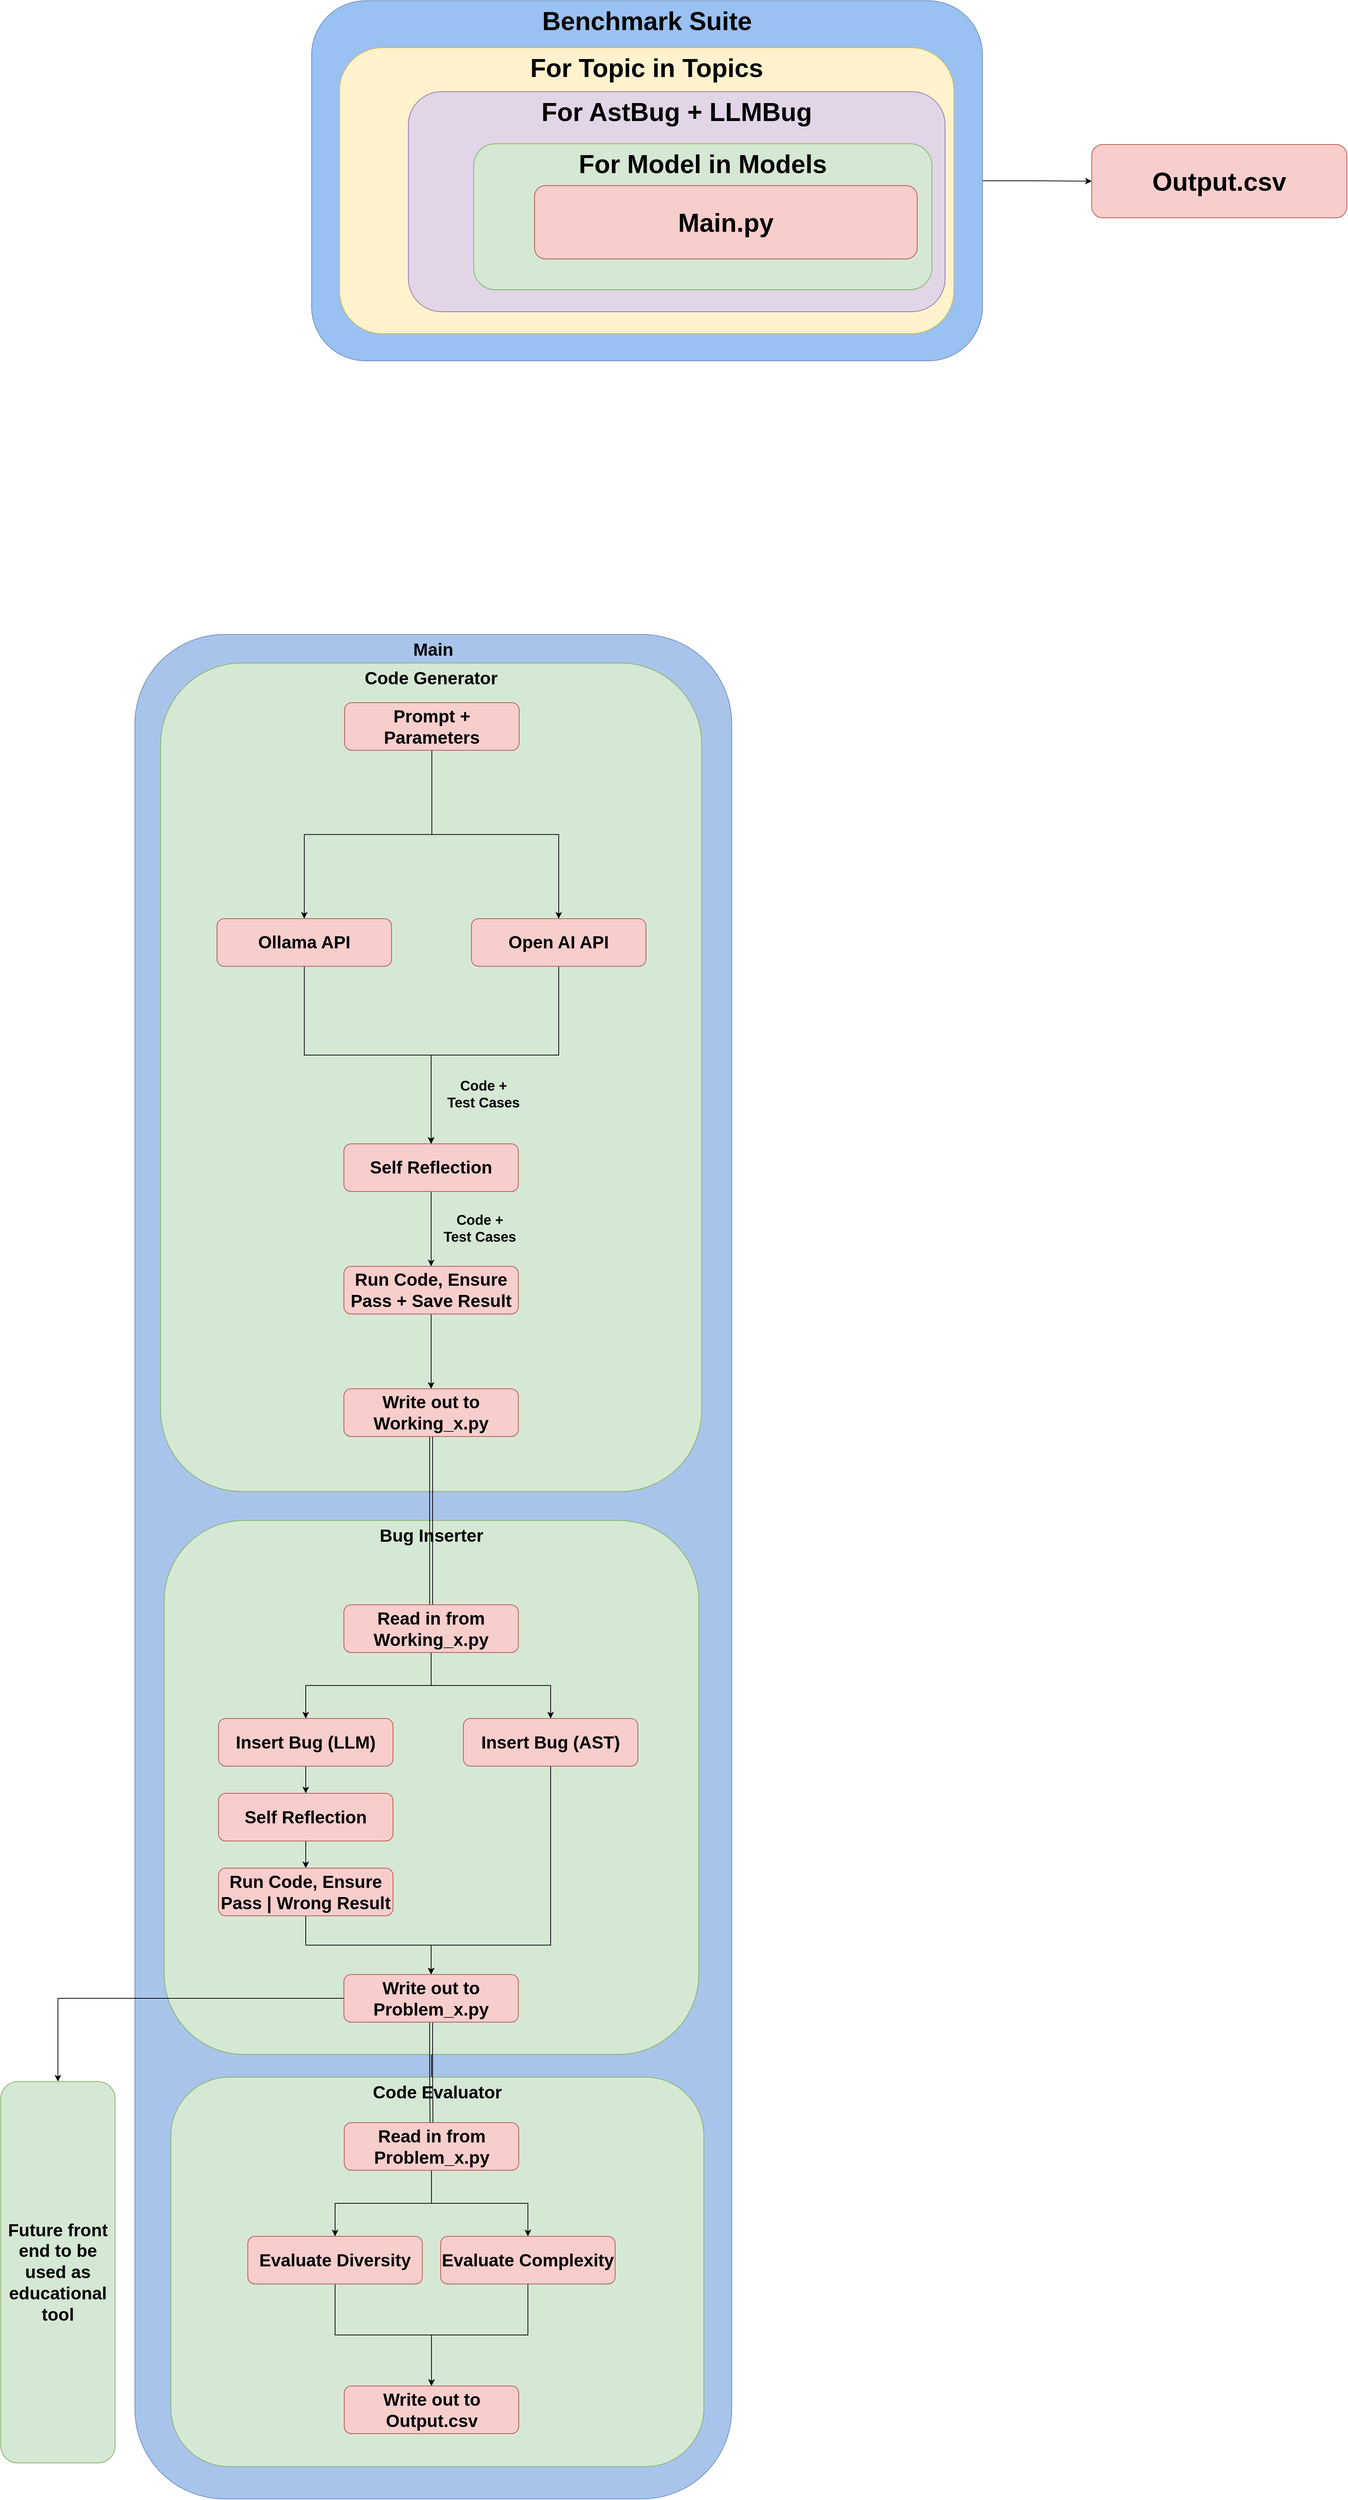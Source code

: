 <mxfile version="26.0.16">
  <diagram name="Page-1" id="ktF5TGMckmJRGJdR5RHU">
    <mxGraphModel dx="3807" dy="2695" grid="0" gridSize="10" guides="0" tooltips="1" connect="1" arrows="1" fold="1" page="0" pageScale="1" pageWidth="850" pageHeight="1100" math="0" shadow="0">
      <root>
        <mxCell id="0" />
        <mxCell id="1" parent="0" />
        <mxCell id="Ha7d3gf7u0IMwQA5T3X--1" value="Main" style="rounded=1;whiteSpace=wrap;html=1;verticalAlign=top;fontStyle=1;fontSize=24;fillColor=#A9C4EB;strokeColor=#6c8ebf;gradientColor=none;" parent="1" vertex="1">
          <mxGeometry x="-849" y="-251" width="814" height="2542" as="geometry" />
        </mxCell>
        <mxCell id="Ha7d3gf7u0IMwQA5T3X--3" value="Code Generator" style="rounded=1;whiteSpace=wrap;html=1;verticalAlign=top;fontStyle=1;fontSize=24;fillColor=#d5e8d4;strokeColor=#82b366;" parent="1" vertex="1">
          <mxGeometry x="-814" y="-212" width="738" height="1129.5" as="geometry" />
        </mxCell>
        <mxCell id="Ha7d3gf7u0IMwQA5T3X--21" style="edgeStyle=orthogonalEdgeStyle;rounded=0;orthogonalLoop=1;jettySize=auto;html=1;entryX=0.5;entryY=0;entryDx=0;entryDy=0;" parent="1" source="Ha7d3gf7u0IMwQA5T3X--4" target="Ha7d3gf7u0IMwQA5T3X--15" edge="1">
          <mxGeometry relative="1" as="geometry" />
        </mxCell>
        <mxCell id="Ha7d3gf7u0IMwQA5T3X--4" value="Open AI API" style="rounded=1;whiteSpace=wrap;html=1;verticalAlign=middle;fontStyle=1;fontSize=24;fillColor=#f8cecc;strokeColor=#b85450;" parent="1" vertex="1">
          <mxGeometry x="-390" y="136.5" width="238" height="65" as="geometry" />
        </mxCell>
        <mxCell id="N74gYBF_VX5_qr-qW0XE-6" value="" style="edgeStyle=orthogonalEdgeStyle;rounded=0;orthogonalLoop=1;jettySize=auto;html=1;" edge="1" parent="1" source="Ha7d3gf7u0IMwQA5T3X--6" target="Ha7d3gf7u0IMwQA5T3X--46">
          <mxGeometry relative="1" as="geometry" />
        </mxCell>
        <mxCell id="Ha7d3gf7u0IMwQA5T3X--6" value="Bug Inserter" style="rounded=1;whiteSpace=wrap;html=1;verticalAlign=top;fontStyle=1;fontSize=24;fillColor=#d5e8d4;strokeColor=#82b366;" parent="1" vertex="1">
          <mxGeometry x="-809" y="957" width="729" height="728" as="geometry" />
        </mxCell>
        <mxCell id="Ha7d3gf7u0IMwQA5T3X--9" value="Code Evaluator" style="rounded=1;whiteSpace=wrap;html=1;verticalAlign=top;fontStyle=1;fontSize=24;fillColor=#d5e8d4;strokeColor=#82b366;" parent="1" vertex="1">
          <mxGeometry x="-800" y="1716" width="727" height="531" as="geometry" />
        </mxCell>
        <mxCell id="Ha7d3gf7u0IMwQA5T3X--20" style="edgeStyle=orthogonalEdgeStyle;rounded=0;orthogonalLoop=1;jettySize=auto;html=1;entryX=0.5;entryY=0;entryDx=0;entryDy=0;" parent="1" source="Ha7d3gf7u0IMwQA5T3X--10" target="Ha7d3gf7u0IMwQA5T3X--15" edge="1">
          <mxGeometry relative="1" as="geometry" />
        </mxCell>
        <mxCell id="Ha7d3gf7u0IMwQA5T3X--23" value="Code +&lt;br style=&quot;font-size: 19px;&quot;&gt;Test Cases" style="edgeLabel;html=1;align=center;verticalAlign=middle;resizable=0;points=[];fontSize=19;labelBackgroundColor=none;fontStyle=1" parent="Ha7d3gf7u0IMwQA5T3X--20" vertex="1" connectable="0">
          <mxGeometry x="0.658" y="-2" relative="1" as="geometry">
            <mxPoint x="68" y="186" as="offset" />
          </mxGeometry>
        </mxCell>
        <mxCell id="Ha7d3gf7u0IMwQA5T3X--10" value="Ollama API" style="rounded=1;whiteSpace=wrap;html=1;verticalAlign=middle;fontStyle=1;fontSize=24;fillColor=#f8cecc;strokeColor=#b85450;" parent="1" vertex="1">
          <mxGeometry x="-737" y="136.5" width="238" height="65" as="geometry" />
        </mxCell>
        <mxCell id="Ha7d3gf7u0IMwQA5T3X--39" style="edgeStyle=orthogonalEdgeStyle;rounded=0;orthogonalLoop=1;jettySize=auto;html=1;entryX=0.5;entryY=0;entryDx=0;entryDy=0;" parent="1" source="Ha7d3gf7u0IMwQA5T3X--11" target="Ha7d3gf7u0IMwQA5T3X--38" edge="1">
          <mxGeometry relative="1" as="geometry" />
        </mxCell>
        <mxCell id="Ha7d3gf7u0IMwQA5T3X--11" value="Insert Bug (LLM)" style="rounded=1;whiteSpace=wrap;html=1;verticalAlign=middle;fontStyle=1;fontSize=24;fillColor=#f8cecc;strokeColor=#b85450;" parent="1" vertex="1">
          <mxGeometry x="-735" y="1227" width="238" height="65" as="geometry" />
        </mxCell>
        <mxCell id="Ha7d3gf7u0IMwQA5T3X--45" style="edgeStyle=orthogonalEdgeStyle;rounded=0;orthogonalLoop=1;jettySize=auto;html=1;entryX=0.5;entryY=0;entryDx=0;entryDy=0;" parent="1" source="Ha7d3gf7u0IMwQA5T3X--12" target="Ha7d3gf7u0IMwQA5T3X--43" edge="1">
          <mxGeometry relative="1" as="geometry">
            <Array as="points">
              <mxPoint x="-282" y="1536" />
              <mxPoint x="-445" y="1536" />
            </Array>
          </mxGeometry>
        </mxCell>
        <mxCell id="Ha7d3gf7u0IMwQA5T3X--12" value="Insert Bug (AST)" style="rounded=1;whiteSpace=wrap;html=1;verticalAlign=middle;fontStyle=1;fontSize=24;fillColor=#f8cecc;strokeColor=#b85450;" parent="1" vertex="1">
          <mxGeometry x="-401" y="1227" width="238" height="65" as="geometry" />
        </mxCell>
        <mxCell id="Ha7d3gf7u0IMwQA5T3X--56" style="edgeStyle=orthogonalEdgeStyle;rounded=0;orthogonalLoop=1;jettySize=auto;html=1;entryX=0.5;entryY=0;entryDx=0;entryDy=0;" parent="1" source="Ha7d3gf7u0IMwQA5T3X--13" target="Ha7d3gf7u0IMwQA5T3X--55" edge="1">
          <mxGeometry relative="1" as="geometry" />
        </mxCell>
        <mxCell id="Ha7d3gf7u0IMwQA5T3X--13" value="Evaluate Diversity" style="rounded=1;whiteSpace=wrap;html=1;verticalAlign=middle;fontStyle=1;fontSize=24;fillColor=#f8cecc;strokeColor=#b85450;" parent="1" vertex="1">
          <mxGeometry x="-695" y="1933" width="238" height="65" as="geometry" />
        </mxCell>
        <mxCell id="Ha7d3gf7u0IMwQA5T3X--57" style="edgeStyle=orthogonalEdgeStyle;rounded=0;orthogonalLoop=1;jettySize=auto;html=1;entryX=0.5;entryY=0;entryDx=0;entryDy=0;" parent="1" source="Ha7d3gf7u0IMwQA5T3X--14" target="Ha7d3gf7u0IMwQA5T3X--55" edge="1">
          <mxGeometry relative="1" as="geometry" />
        </mxCell>
        <mxCell id="Ha7d3gf7u0IMwQA5T3X--14" value="Evaluate Complexity" style="rounded=1;whiteSpace=wrap;html=1;verticalAlign=middle;fontStyle=1;fontSize=24;fillColor=#f8cecc;strokeColor=#b85450;" parent="1" vertex="1">
          <mxGeometry x="-432" y="1933" width="238" height="65" as="geometry" />
        </mxCell>
        <mxCell id="Ha7d3gf7u0IMwQA5T3X--25" style="edgeStyle=orthogonalEdgeStyle;rounded=0;orthogonalLoop=1;jettySize=auto;html=1;entryX=0.5;entryY=0;entryDx=0;entryDy=0;" parent="1" source="Ha7d3gf7u0IMwQA5T3X--15" target="Ha7d3gf7u0IMwQA5T3X--24" edge="1">
          <mxGeometry relative="1" as="geometry" />
        </mxCell>
        <mxCell id="Ha7d3gf7u0IMwQA5T3X--15" value="Self Reflection" style="rounded=1;whiteSpace=wrap;html=1;verticalAlign=middle;fontStyle=1;fontSize=24;fillColor=#f8cecc;strokeColor=#b85450;" parent="1" vertex="1">
          <mxGeometry x="-564" y="443.5" width="238" height="65" as="geometry" />
        </mxCell>
        <mxCell id="Ha7d3gf7u0IMwQA5T3X--30" style="edgeStyle=orthogonalEdgeStyle;rounded=0;orthogonalLoop=1;jettySize=auto;html=1;entryX=0.5;entryY=0;entryDx=0;entryDy=0;" parent="1" source="Ha7d3gf7u0IMwQA5T3X--24" target="Ha7d3gf7u0IMwQA5T3X--29" edge="1">
          <mxGeometry relative="1" as="geometry" />
        </mxCell>
        <mxCell id="Ha7d3gf7u0IMwQA5T3X--24" value="Run Code, Ensure Pass + Save Result" style="rounded=1;whiteSpace=wrap;html=1;verticalAlign=middle;fontStyle=1;fontSize=24;fillColor=#f8cecc;strokeColor=#b85450;" parent="1" vertex="1">
          <mxGeometry x="-564" y="610.5" width="238" height="65" as="geometry" />
        </mxCell>
        <mxCell id="Ha7d3gf7u0IMwQA5T3X--26" value="Code +&lt;br style=&quot;font-size: 19px;&quot;&gt;Test Cases" style="edgeLabel;html=1;align=center;verticalAlign=middle;resizable=0;points=[];fontSize=19;labelBackgroundColor=none;fontStyle=1" parent="1" vertex="1" connectable="0">
          <mxGeometry x="-374.001" y="375.502" as="geometry" />
        </mxCell>
        <mxCell id="N74gYBF_VX5_qr-qW0XE-2" style="edgeStyle=orthogonalEdgeStyle;rounded=0;orthogonalLoop=1;jettySize=auto;html=1;entryX=0.5;entryY=0;entryDx=0;entryDy=0;shape=link;" edge="1" parent="1" source="Ha7d3gf7u0IMwQA5T3X--29" target="Ha7d3gf7u0IMwQA5T3X--31">
          <mxGeometry relative="1" as="geometry" />
        </mxCell>
        <mxCell id="Ha7d3gf7u0IMwQA5T3X--29" value="Write out to Working_x.py" style="rounded=1;whiteSpace=wrap;html=1;verticalAlign=middle;fontStyle=1;fontSize=24;fillColor=#f8cecc;strokeColor=#b85450;" parent="1" vertex="1">
          <mxGeometry x="-564" y="777.5" width="238" height="65" as="geometry" />
        </mxCell>
        <mxCell id="Ha7d3gf7u0IMwQA5T3X--32" style="edgeStyle=orthogonalEdgeStyle;rounded=0;orthogonalLoop=1;jettySize=auto;html=1;entryX=0.5;entryY=0;entryDx=0;entryDy=0;" parent="1" source="Ha7d3gf7u0IMwQA5T3X--31" target="Ha7d3gf7u0IMwQA5T3X--11" edge="1">
          <mxGeometry relative="1" as="geometry" />
        </mxCell>
        <mxCell id="Ha7d3gf7u0IMwQA5T3X--33" style="edgeStyle=orthogonalEdgeStyle;rounded=0;orthogonalLoop=1;jettySize=auto;html=1;entryX=0.5;entryY=0;entryDx=0;entryDy=0;" parent="1" source="Ha7d3gf7u0IMwQA5T3X--31" target="Ha7d3gf7u0IMwQA5T3X--12" edge="1">
          <mxGeometry relative="1" as="geometry" />
        </mxCell>
        <mxCell id="Ha7d3gf7u0IMwQA5T3X--31" value="Read in from Working_x.py" style="rounded=1;whiteSpace=wrap;html=1;verticalAlign=middle;fontStyle=1;fontSize=24;fillColor=#f8cecc;strokeColor=#b85450;" parent="1" vertex="1">
          <mxGeometry x="-564" y="1072" width="238" height="65" as="geometry" />
        </mxCell>
        <mxCell id="Ha7d3gf7u0IMwQA5T3X--42" style="edgeStyle=orthogonalEdgeStyle;rounded=0;orthogonalLoop=1;jettySize=auto;html=1;entryX=0.5;entryY=0;entryDx=0;entryDy=0;" parent="1" source="Ha7d3gf7u0IMwQA5T3X--38" target="Ha7d3gf7u0IMwQA5T3X--40" edge="1">
          <mxGeometry relative="1" as="geometry" />
        </mxCell>
        <mxCell id="Ha7d3gf7u0IMwQA5T3X--38" value="Self Reflection" style="rounded=1;whiteSpace=wrap;html=1;verticalAlign=middle;fontStyle=1;fontSize=24;fillColor=#f8cecc;strokeColor=#b85450;" parent="1" vertex="1">
          <mxGeometry x="-735" y="1329" width="238" height="65" as="geometry" />
        </mxCell>
        <mxCell id="Ha7d3gf7u0IMwQA5T3X--44" style="edgeStyle=orthogonalEdgeStyle;rounded=0;orthogonalLoop=1;jettySize=auto;html=1;entryX=0.5;entryY=0;entryDx=0;entryDy=0;" parent="1" source="Ha7d3gf7u0IMwQA5T3X--40" target="Ha7d3gf7u0IMwQA5T3X--43" edge="1">
          <mxGeometry relative="1" as="geometry" />
        </mxCell>
        <mxCell id="Ha7d3gf7u0IMwQA5T3X--40" value="Run Code, Ensure Pass | Wrong Result" style="rounded=1;whiteSpace=wrap;html=1;verticalAlign=middle;fontStyle=1;fontSize=24;fillColor=#f8cecc;strokeColor=#b85450;" parent="1" vertex="1">
          <mxGeometry x="-735" y="1431" width="238" height="65" as="geometry" />
        </mxCell>
        <mxCell id="N74gYBF_VX5_qr-qW0XE-1" style="edgeStyle=orthogonalEdgeStyle;rounded=0;orthogonalLoop=1;jettySize=auto;html=1;entryX=0.5;entryY=0;entryDx=0;entryDy=0;shape=link;" edge="1" parent="1" source="Ha7d3gf7u0IMwQA5T3X--43" target="Ha7d3gf7u0IMwQA5T3X--46">
          <mxGeometry relative="1" as="geometry" />
        </mxCell>
        <mxCell id="N74gYBF_VX5_qr-qW0XE-8" style="edgeStyle=orthogonalEdgeStyle;rounded=0;orthogonalLoop=1;jettySize=auto;html=1;entryX=0.5;entryY=0;entryDx=0;entryDy=0;" edge="1" parent="1" source="Ha7d3gf7u0IMwQA5T3X--43" target="N74gYBF_VX5_qr-qW0XE-7">
          <mxGeometry relative="1" as="geometry" />
        </mxCell>
        <mxCell id="Ha7d3gf7u0IMwQA5T3X--43" value="Write out to Problem_x.py" style="rounded=1;whiteSpace=wrap;html=1;verticalAlign=middle;fontStyle=1;fontSize=24;fillColor=#f8cecc;strokeColor=#b85450;" parent="1" vertex="1">
          <mxGeometry x="-564" y="1576" width="238" height="65" as="geometry" />
        </mxCell>
        <mxCell id="Ha7d3gf7u0IMwQA5T3X--47" style="edgeStyle=orthogonalEdgeStyle;rounded=0;orthogonalLoop=1;jettySize=auto;html=1;entryX=0.5;entryY=0;entryDx=0;entryDy=0;" parent="1" source="Ha7d3gf7u0IMwQA5T3X--46" target="Ha7d3gf7u0IMwQA5T3X--13" edge="1">
          <mxGeometry relative="1" as="geometry" />
        </mxCell>
        <mxCell id="Ha7d3gf7u0IMwQA5T3X--48" style="edgeStyle=orthogonalEdgeStyle;rounded=0;orthogonalLoop=1;jettySize=auto;html=1;entryX=0.5;entryY=0;entryDx=0;entryDy=0;" parent="1" source="Ha7d3gf7u0IMwQA5T3X--46" target="Ha7d3gf7u0IMwQA5T3X--14" edge="1">
          <mxGeometry relative="1" as="geometry" />
        </mxCell>
        <mxCell id="Ha7d3gf7u0IMwQA5T3X--46" value="Read in from Problem_x.py" style="rounded=1;whiteSpace=wrap;html=1;verticalAlign=middle;fontStyle=1;fontSize=24;fillColor=#f8cecc;strokeColor=#b85450;" parent="1" vertex="1">
          <mxGeometry x="-563.5" y="1778" width="238" height="65" as="geometry" />
        </mxCell>
        <mxCell id="Ha7d3gf7u0IMwQA5T3X--55" value="Write out to Output.csv" style="rounded=1;whiteSpace=wrap;html=1;verticalAlign=middle;fontStyle=1;fontSize=24;fillColor=#f8cecc;strokeColor=#b85450;" parent="1" vertex="1">
          <mxGeometry x="-563.5" y="2137" width="238" height="65" as="geometry" />
        </mxCell>
        <mxCell id="lNBjgm1yzpEySvhE5yfF-10" style="edgeStyle=orthogonalEdgeStyle;rounded=0;orthogonalLoop=1;jettySize=auto;html=1;entryX=0;entryY=0.5;entryDx=0;entryDy=0;" parent="1" source="lNBjgm1yzpEySvhE5yfF-3" target="lNBjgm1yzpEySvhE5yfF-9" edge="1">
          <mxGeometry relative="1" as="geometry" />
        </mxCell>
        <mxCell id="lNBjgm1yzpEySvhE5yfF-3" value="Benchmark Suite" style="rounded=1;whiteSpace=wrap;html=1;fillStyle=solid;fillColor=light-dark(#99c1f1, #ededed);strokeColor=#6c8ebf;verticalAlign=top;fontSize=35;fontStyle=1" parent="1" vertex="1">
          <mxGeometry x="-608" y="-1115" width="915" height="491" as="geometry" />
        </mxCell>
        <mxCell id="lNBjgm1yzpEySvhE5yfF-8" value="For Topic in Topics" style="rounded=1;whiteSpace=wrap;html=1;fillStyle=solid;fillColor=#fff2cc;strokeColor=#d6b656;verticalAlign=top;fontSize=35;fontStyle=1" parent="1" vertex="1">
          <mxGeometry x="-570" y="-1051" width="838" height="390" as="geometry" />
        </mxCell>
        <mxCell id="lNBjgm1yzpEySvhE5yfF-7" value="For AstBug + LLMBug" style="rounded=1;whiteSpace=wrap;html=1;fillStyle=solid;fillColor=#e1d5e7;strokeColor=#9673a6;verticalAlign=top;fontSize=35;fontStyle=1" parent="1" vertex="1">
          <mxGeometry x="-476" y="-991" width="732" height="300" as="geometry" />
        </mxCell>
        <mxCell id="lNBjgm1yzpEySvhE5yfF-6" value="For Model in Models" style="rounded=1;whiteSpace=wrap;html=1;verticalAlign=top;fontStyle=1;fontSize=35;fillColor=#d5e8d4;strokeColor=#82b366;" parent="1" vertex="1">
          <mxGeometry x="-387" y="-920" width="625" height="199" as="geometry" />
        </mxCell>
        <mxCell id="lNBjgm1yzpEySvhE5yfF-5" value="&lt;div&gt;Main.py&lt;/div&gt;" style="rounded=1;whiteSpace=wrap;html=1;fillStyle=solid;fillColor=#f8cecc;strokeColor=#b85450;verticalAlign=middle;fontSize=35;fontStyle=1" parent="1" vertex="1">
          <mxGeometry x="-304" y="-863" width="522" height="100" as="geometry" />
        </mxCell>
        <mxCell id="lNBjgm1yzpEySvhE5yfF-9" value="Output.csv" style="rounded=1;whiteSpace=wrap;html=1;fillStyle=solid;fillColor=#f8cecc;strokeColor=#b85450;verticalAlign=middle;fontSize=35;fontStyle=1" parent="1" vertex="1">
          <mxGeometry x="456" y="-919" width="348" height="100" as="geometry" />
        </mxCell>
        <mxCell id="N74gYBF_VX5_qr-qW0XE-4" style="edgeStyle=orthogonalEdgeStyle;rounded=0;orthogonalLoop=1;jettySize=auto;html=1;entryX=0.5;entryY=0;entryDx=0;entryDy=0;" edge="1" parent="1" source="N74gYBF_VX5_qr-qW0XE-3" target="Ha7d3gf7u0IMwQA5T3X--10">
          <mxGeometry relative="1" as="geometry" />
        </mxCell>
        <mxCell id="N74gYBF_VX5_qr-qW0XE-5" style="edgeStyle=orthogonalEdgeStyle;rounded=0;orthogonalLoop=1;jettySize=auto;html=1;entryX=0.5;entryY=0;entryDx=0;entryDy=0;" edge="1" parent="1" source="N74gYBF_VX5_qr-qW0XE-3" target="Ha7d3gf7u0IMwQA5T3X--4">
          <mxGeometry relative="1" as="geometry" />
        </mxCell>
        <mxCell id="N74gYBF_VX5_qr-qW0XE-3" value="Prompt + Parameters" style="rounded=1;whiteSpace=wrap;html=1;verticalAlign=middle;fontStyle=1;fontSize=24;fillColor=#f8cecc;strokeColor=#b85450;" vertex="1" parent="1">
          <mxGeometry x="-563" y="-158" width="238" height="65" as="geometry" />
        </mxCell>
        <mxCell id="N74gYBF_VX5_qr-qW0XE-7" value="Future front end to be used as educational tool" style="rounded=1;whiteSpace=wrap;html=1;verticalAlign=middle;fontStyle=1;fontSize=24;fillColor=#d5e8d4;strokeColor=#82b366;align=center;" vertex="1" parent="1">
          <mxGeometry x="-1032" y="1722" width="156" height="520" as="geometry" />
        </mxCell>
      </root>
    </mxGraphModel>
  </diagram>
</mxfile>
